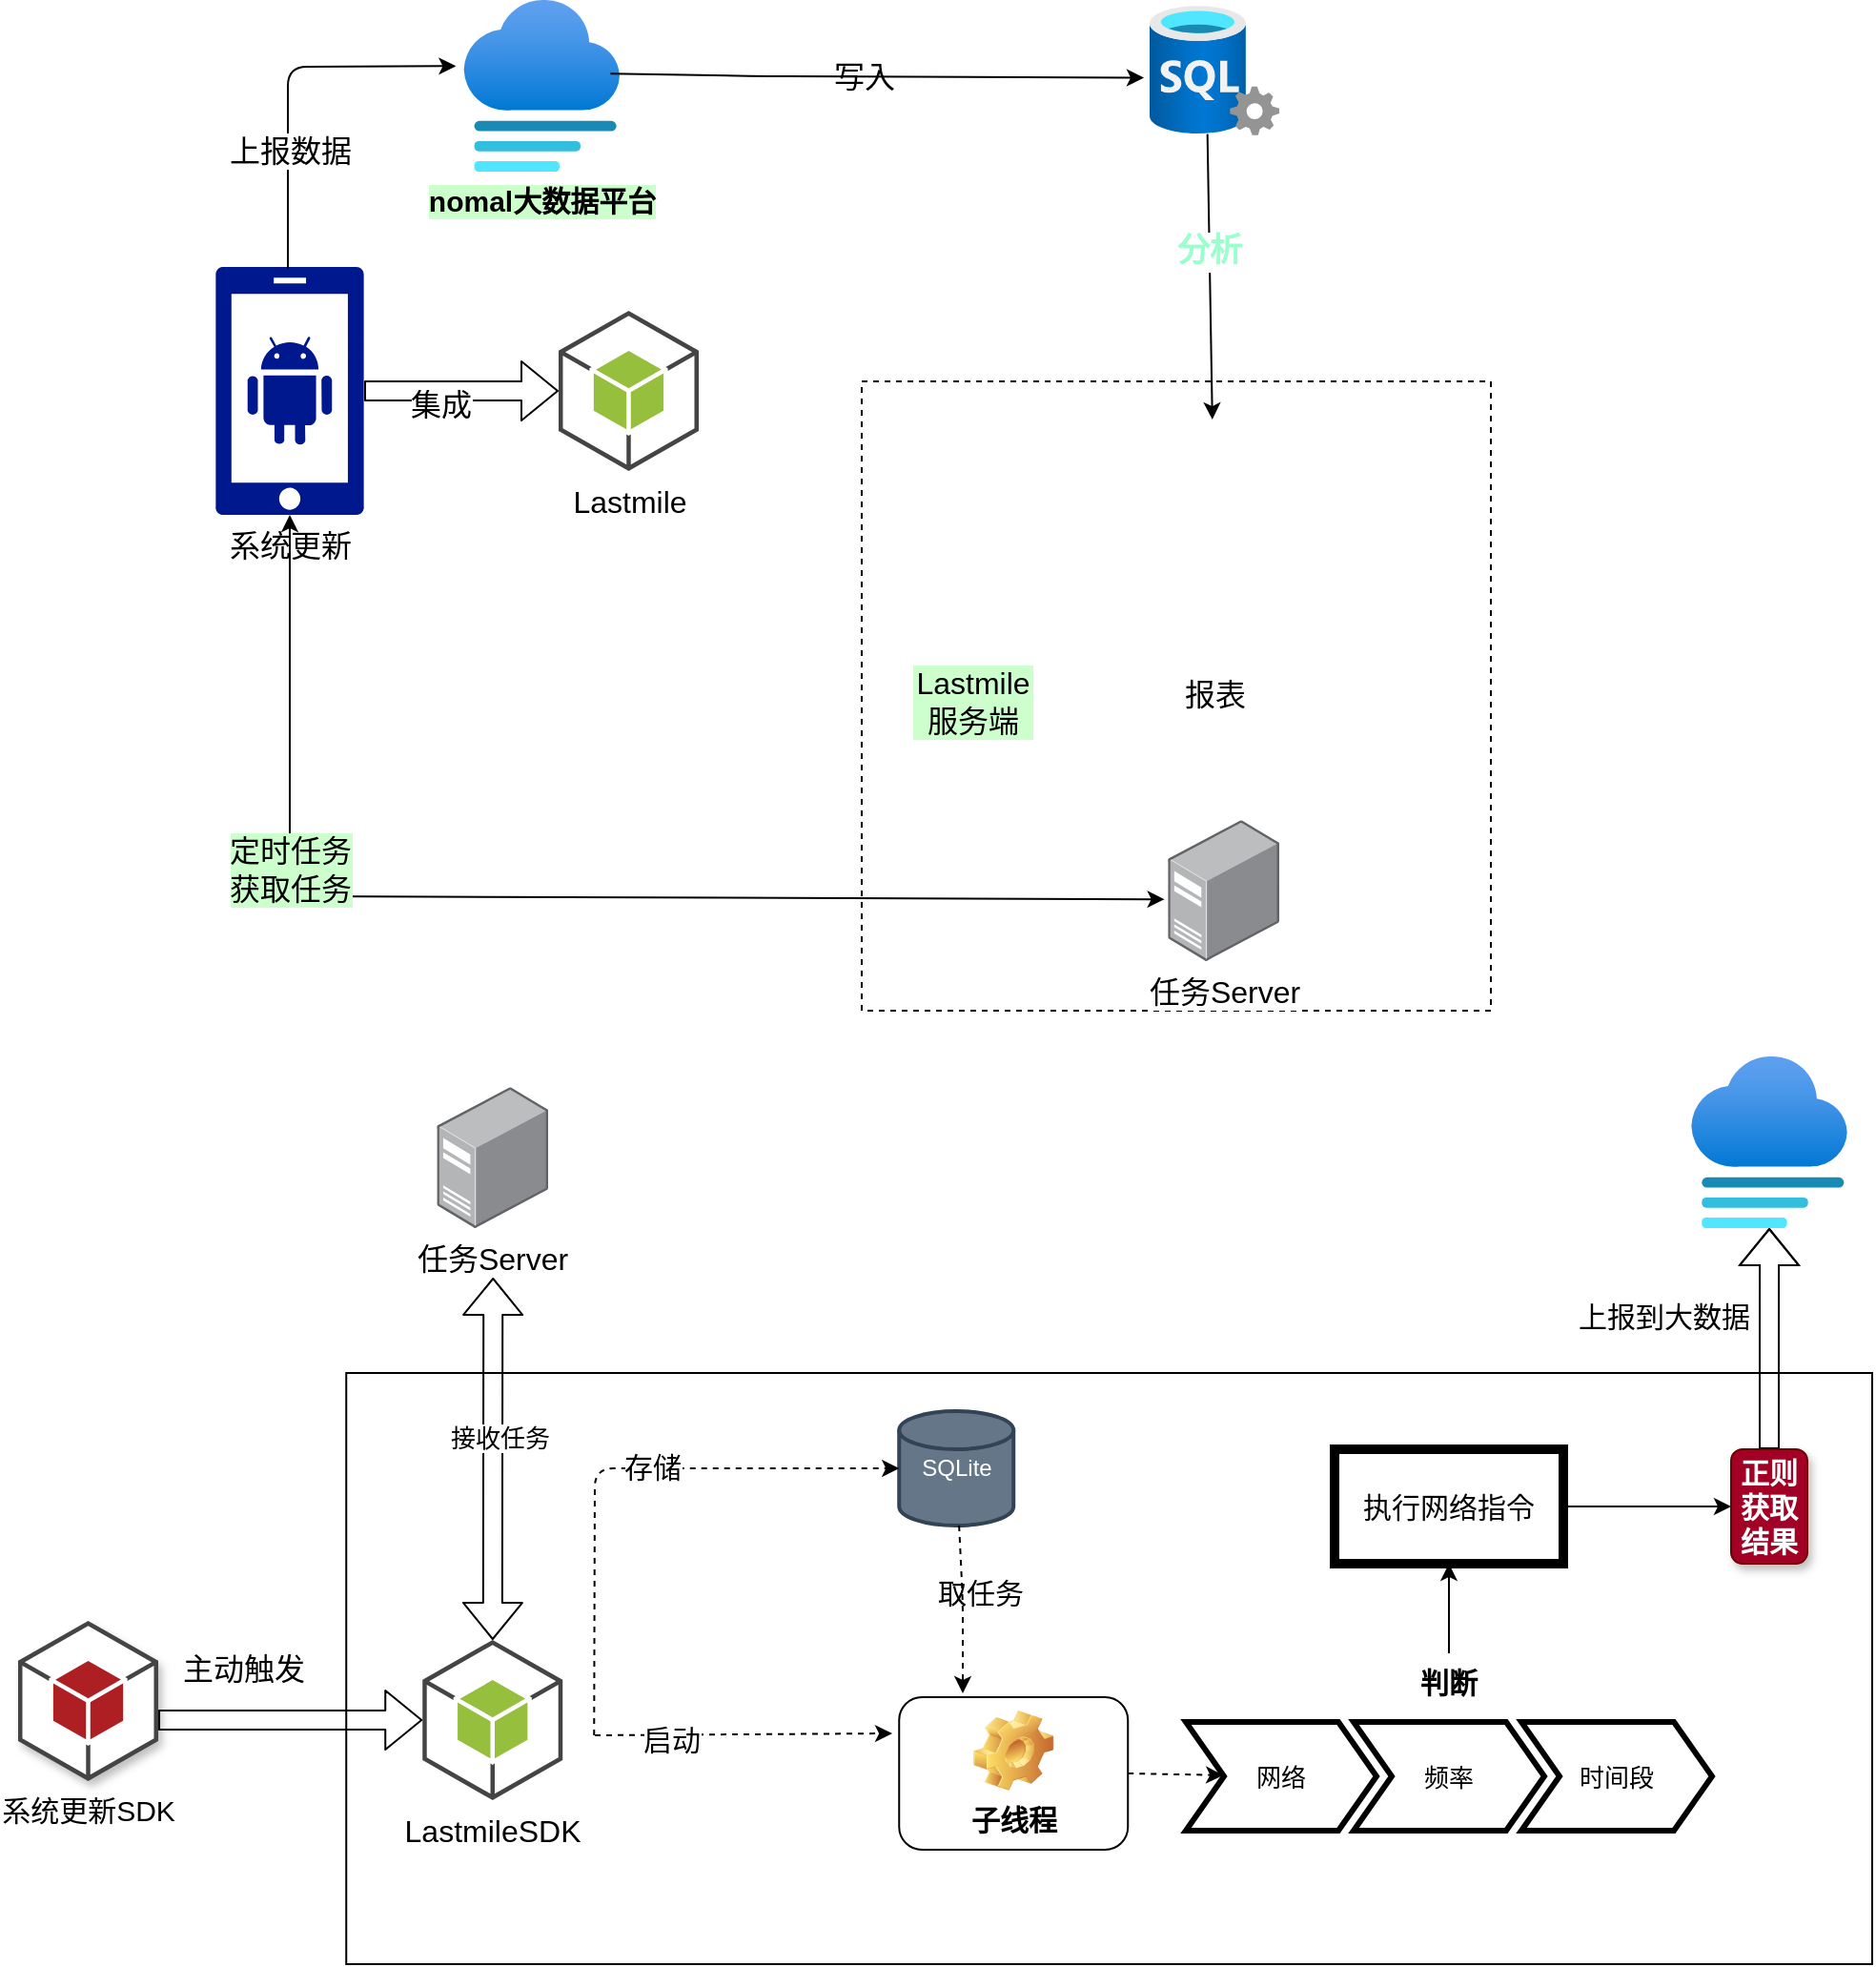 <mxfile version="14.6.3" type="github">
  <diagram id="C5RBs43oDa-KdzZeNtuy" name="Page-1">
    <mxGraphModel dx="1422" dy="802" grid="1" gridSize="10" guides="1" tooltips="1" connect="1" arrows="1" fold="1" page="1" pageScale="1" pageWidth="827" pageHeight="1169" math="0" shadow="0">
      <root>
        <mxCell id="WIyWlLk6GJQsqaUBKTNV-0" />
        <mxCell id="WIyWlLk6GJQsqaUBKTNV-1" parent="WIyWlLk6GJQsqaUBKTNV-0" />
        <mxCell id="yuwPH2M8G0DCQ8YKpy5Z-1" value="" style="rounded=0;whiteSpace=wrap;html=1;" vertex="1" parent="WIyWlLk6GJQsqaUBKTNV-1">
          <mxGeometry x="218.62" y="850" width="800.38" height="310" as="geometry" />
        </mxCell>
        <mxCell id="rWMwRWVKeR0WOQhEBVSM-88" value="" style="whiteSpace=wrap;html=1;aspect=fixed;dashed=1;labelBackgroundColor=#CCFFCC;fontSize=16;fontColor=#99FFCC;" parent="WIyWlLk6GJQsqaUBKTNV-1" vertex="1">
          <mxGeometry x="489" y="330" width="330" height="330" as="geometry" />
        </mxCell>
        <mxCell id="rWMwRWVKeR0WOQhEBVSM-0" value="系统更新" style="aspect=fixed;pointerEvents=1;shadow=0;dashed=0;html=1;strokeColor=none;labelPosition=center;verticalLabelPosition=bottom;verticalAlign=top;align=center;fillColor=#00188D;shape=mxgraph.mscae.enterprise.android_phone;fontSize=16;" parent="WIyWlLk6GJQsqaUBKTNV-1" vertex="1">
          <mxGeometry x="150" y="270" width="78" height="130" as="geometry" />
        </mxCell>
        <mxCell id="rWMwRWVKeR0WOQhEBVSM-1" value="Lastmile" style="outlineConnect=0;dashed=0;verticalLabelPosition=bottom;verticalAlign=top;align=center;html=1;shape=mxgraph.aws3.android;fillColor=#96BF3D;gradientColor=none;fontSize=16;" parent="WIyWlLk6GJQsqaUBKTNV-1" vertex="1">
          <mxGeometry x="330" y="293" width="73.5" height="84" as="geometry" />
        </mxCell>
        <mxCell id="rWMwRWVKeR0WOQhEBVSM-3" value="" style="shape=flexArrow;endArrow=classic;html=1;exitX=1;exitY=0.5;exitDx=0;exitDy=0;exitPerimeter=0;fontSize=16;" parent="WIyWlLk6GJQsqaUBKTNV-1" source="rWMwRWVKeR0WOQhEBVSM-0" target="rWMwRWVKeR0WOQhEBVSM-1" edge="1">
          <mxGeometry width="50" height="50" relative="1" as="geometry">
            <mxPoint x="250" y="360" as="sourcePoint" />
            <mxPoint x="310" y="340" as="targetPoint" />
          </mxGeometry>
        </mxCell>
        <mxCell id="rWMwRWVKeR0WOQhEBVSM-4" value="集成" style="edgeLabel;html=1;align=center;verticalAlign=middle;resizable=0;points=[];fontSize=16;" parent="rWMwRWVKeR0WOQhEBVSM-3" vertex="1" connectable="0">
          <mxGeometry x="-0.216" y="-7" relative="1" as="geometry">
            <mxPoint as="offset" />
          </mxGeometry>
        </mxCell>
        <mxCell id="rWMwRWVKeR0WOQhEBVSM-9" value="任务Server" style="points=[];aspect=fixed;html=1;align=center;shadow=0;dashed=0;image;image=img/lib/allied_telesis/computer_and_terminals/Server_Desktop.svg;fontSize=16;" parent="WIyWlLk6GJQsqaUBKTNV-1" vertex="1">
          <mxGeometry x="649.62" y="560" width="58.38" height="74" as="geometry" />
        </mxCell>
        <mxCell id="rWMwRWVKeR0WOQhEBVSM-10" value="" style="endArrow=classic;startArrow=classic;html=1;fontSize=16;entryX=0.5;entryY=1;entryDx=0;entryDy=0;entryPerimeter=0;exitX=-0.031;exitY=0.562;exitDx=0;exitDy=0;exitPerimeter=0;" parent="WIyWlLk6GJQsqaUBKTNV-1" source="rWMwRWVKeR0WOQhEBVSM-9" target="rWMwRWVKeR0WOQhEBVSM-0" edge="1">
          <mxGeometry width="50" height="50" relative="1" as="geometry">
            <mxPoint x="189" y="500" as="sourcePoint" />
            <mxPoint x="230" y="400" as="targetPoint" />
            <Array as="points">
              <mxPoint x="189" y="600" />
            </Array>
          </mxGeometry>
        </mxCell>
        <mxCell id="rWMwRWVKeR0WOQhEBVSM-11" value="定时任务&lt;br&gt;获取任务" style="edgeLabel;html=1;align=center;verticalAlign=middle;resizable=0;points=[];fontSize=16;labelBackgroundColor=#CCFFCC;" parent="rWMwRWVKeR0WOQhEBVSM-10" vertex="1" connectable="0">
          <mxGeometry x="0.509" y="3" relative="1" as="geometry">
            <mxPoint x="3" y="24" as="offset" />
          </mxGeometry>
        </mxCell>
        <mxCell id="rWMwRWVKeR0WOQhEBVSM-61" value="&lt;font color=&quot;#000000&quot; style=&quot;font-size: 15px&quot;&gt;&lt;b&gt;nomal大数据平台&lt;/b&gt;&lt;/font&gt;" style="aspect=fixed;html=1;points=[];align=center;image;fontSize=12;image=img/lib/azure2/general/Website_Staging.svg;labelBackgroundColor=#CCFFCC;fontColor=#99FFCC;" parent="WIyWlLk6GJQsqaUBKTNV-1" vertex="1">
          <mxGeometry x="280" y="130" width="82.28" height="90" as="geometry" />
        </mxCell>
        <mxCell id="rWMwRWVKeR0WOQhEBVSM-67" value="" style="endArrow=classic;html=1;fontSize=16;fontColor=#99FFCC;entryX=-0.034;entryY=0.374;entryDx=0;entryDy=0;entryPerimeter=0;exitX=0.5;exitY=0;exitDx=0;exitDy=0;exitPerimeter=0;" parent="WIyWlLk6GJQsqaUBKTNV-1" edge="1">
          <mxGeometry width="50" height="50" relative="1" as="geometry">
            <mxPoint x="188" y="271" as="sourcePoint" />
            <mxPoint x="276.202" y="164.66" as="targetPoint" />
            <Array as="points">
              <mxPoint x="188" y="165" />
            </Array>
          </mxGeometry>
        </mxCell>
        <mxCell id="rWMwRWVKeR0WOQhEBVSM-78" value="&lt;font color=&quot;#000000&quot;&gt;上报数据&lt;/font&gt;" style="edgeLabel;html=1;align=center;verticalAlign=middle;resizable=0;points=[];fontSize=16;fontColor=#99FFCC;" parent="rWMwRWVKeR0WOQhEBVSM-67" vertex="1" connectable="0">
          <mxGeometry x="-0.355" y="-1" relative="1" as="geometry">
            <mxPoint as="offset" />
          </mxGeometry>
        </mxCell>
        <mxCell id="rWMwRWVKeR0WOQhEBVSM-69" value="&lt;font color=&quot;#000000&quot;&gt;报表&lt;/font&gt;" style="shape=image;html=1;verticalAlign=top;verticalLabelPosition=bottom;labelBackgroundColor=#ffffff;imageAspect=0;aspect=fixed;image=https://cdn0.iconfinder.com/data/icons/web-development-79/32/development_computer_website_check_result-128.png;fontSize=16;fontColor=#99FFCC;" parent="WIyWlLk6GJQsqaUBKTNV-1" vertex="1">
          <mxGeometry x="610" y="350" width="128" height="128" as="geometry" />
        </mxCell>
        <mxCell id="rWMwRWVKeR0WOQhEBVSM-71" value="" style="aspect=fixed;html=1;points=[];align=center;image;fontSize=12;image=img/lib/azure2/databases/SQL_Server.svg;labelBackgroundColor=#CCFFCC;fontColor=#99FFCC;" parent="WIyWlLk6GJQsqaUBKTNV-1" vertex="1">
          <mxGeometry x="640" y="133" width="68" height="68" as="geometry" />
        </mxCell>
        <mxCell id="rWMwRWVKeR0WOQhEBVSM-72" value="" style="endArrow=classic;html=1;fontSize=16;fontColor=#99FFCC;exitX=0.938;exitY=0.429;exitDx=0;exitDy=0;exitPerimeter=0;entryX=-0.044;entryY=0.556;entryDx=0;entryDy=0;entryPerimeter=0;" parent="WIyWlLk6GJQsqaUBKTNV-1" source="rWMwRWVKeR0WOQhEBVSM-61" target="rWMwRWVKeR0WOQhEBVSM-71" edge="1">
          <mxGeometry width="50" height="50" relative="1" as="geometry">
            <mxPoint x="380" y="310" as="sourcePoint" />
            <mxPoint x="430" y="260" as="targetPoint" />
            <Array as="points">
              <mxPoint x="440" y="170" />
            </Array>
          </mxGeometry>
        </mxCell>
        <mxCell id="rWMwRWVKeR0WOQhEBVSM-73" value="&lt;font color=&quot;#000000&quot;&gt;写入&lt;/font&gt;" style="text;html=1;align=center;verticalAlign=middle;resizable=0;points=[];autosize=1;strokeColor=none;fontSize=16;fontColor=#99FFCC;" parent="WIyWlLk6GJQsqaUBKTNV-1" vertex="1">
          <mxGeometry x="465" y="160" width="50" height="20" as="geometry" />
        </mxCell>
        <mxCell id="rWMwRWVKeR0WOQhEBVSM-82" value="" style="endArrow=classic;html=1;fontSize=16;fontColor=#99FFCC;exitX=0.446;exitY=0.99;exitDx=0;exitDy=0;exitPerimeter=0;fontStyle=1" parent="WIyWlLk6GJQsqaUBKTNV-1" source="rWMwRWVKeR0WOQhEBVSM-71" target="rWMwRWVKeR0WOQhEBVSM-69" edge="1">
          <mxGeometry width="50" height="50" relative="1" as="geometry">
            <mxPoint x="670" y="230" as="sourcePoint" />
            <mxPoint x="720" y="180" as="targetPoint" />
          </mxGeometry>
        </mxCell>
        <mxCell id="rWMwRWVKeR0WOQhEBVSM-83" value="&lt;b&gt;&lt;font style=&quot;font-size: 17px&quot;&gt;分析&lt;/font&gt;&lt;/b&gt;" style="edgeLabel;html=1;align=center;verticalAlign=middle;resizable=0;points=[];fontSize=16;fontColor=#99FFCC;" parent="rWMwRWVKeR0WOQhEBVSM-82" vertex="1" connectable="0">
          <mxGeometry x="-0.18" y="-1" relative="1" as="geometry">
            <mxPoint as="offset" />
          </mxGeometry>
        </mxCell>
        <mxCell id="rWMwRWVKeR0WOQhEBVSM-89" value="&lt;font color=&quot;#000000&quot;&gt;Lastmile服务端&lt;/font&gt;" style="text;html=1;strokeColor=none;fillColor=none;align=center;verticalAlign=middle;whiteSpace=wrap;rounded=0;dashed=1;labelBackgroundColor=#CCFFCC;fontSize=16;fontColor=#99FFCC;" parent="WIyWlLk6GJQsqaUBKTNV-1" vertex="1">
          <mxGeometry x="515" y="485" width="65" height="25" as="geometry" />
        </mxCell>
        <mxCell id="yuwPH2M8G0DCQ8YKpy5Z-0" value="&lt;span style=&quot;font-size: 16px&quot;&gt;LastmileSDK&lt;/span&gt;" style="outlineConnect=0;dashed=0;verticalLabelPosition=bottom;verticalAlign=top;align=center;html=1;shape=mxgraph.aws3.android;fillColor=#96BF3D;gradientColor=none;" vertex="1" parent="WIyWlLk6GJQsqaUBKTNV-1">
          <mxGeometry x="258.62" y="990" width="73.5" height="84" as="geometry" />
        </mxCell>
        <mxCell id="yuwPH2M8G0DCQ8YKpy5Z-2" value="" style="shape=flexArrow;endArrow=classic;startArrow=classic;html=1;" edge="1" parent="WIyWlLk6GJQsqaUBKTNV-1" source="yuwPH2M8G0DCQ8YKpy5Z-0">
          <mxGeometry width="100" height="100" relative="1" as="geometry">
            <mxPoint x="248.62" y="890" as="sourcePoint" />
            <mxPoint x="295.62" y="800" as="targetPoint" />
          </mxGeometry>
        </mxCell>
        <mxCell id="yuwPH2M8G0DCQ8YKpy5Z-4" value="接收任务" style="edgeLabel;html=1;align=center;verticalAlign=middle;resizable=0;points=[];fontSize=13;" vertex="1" connectable="0" parent="yuwPH2M8G0DCQ8YKpy5Z-2">
          <mxGeometry x="0.116" y="-3" relative="1" as="geometry">
            <mxPoint as="offset" />
          </mxGeometry>
        </mxCell>
        <mxCell id="yuwPH2M8G0DCQ8YKpy5Z-3" value="SQLite" style="strokeWidth=2;html=1;shape=mxgraph.flowchart.database;whiteSpace=wrap;fillColor=#647687;strokeColor=#314354;fontColor=#ffffff;" vertex="1" parent="WIyWlLk6GJQsqaUBKTNV-1">
          <mxGeometry x="508.62" y="870" width="60" height="60" as="geometry" />
        </mxCell>
        <mxCell id="yuwPH2M8G0DCQ8YKpy5Z-7" value="" style="endArrow=classic;html=1;dashed=1;" edge="1" parent="WIyWlLk6GJQsqaUBKTNV-1">
          <mxGeometry width="50" height="50" relative="1" as="geometry">
            <mxPoint x="348.62" y="1040" as="sourcePoint" />
            <mxPoint x="508.62" y="900" as="targetPoint" />
            <Array as="points">
              <mxPoint x="349" y="900" />
            </Array>
          </mxGeometry>
        </mxCell>
        <mxCell id="yuwPH2M8G0DCQ8YKpy5Z-20" value="存储" style="edgeLabel;html=1;align=center;verticalAlign=middle;resizable=0;points=[];fontSize=15;" vertex="1" connectable="0" parent="yuwPH2M8G0DCQ8YKpy5Z-7">
          <mxGeometry x="0.135" y="1" relative="1" as="geometry">
            <mxPoint as="offset" />
          </mxGeometry>
        </mxCell>
        <mxCell id="yuwPH2M8G0DCQ8YKpy5Z-8" value="" style="shape=flexArrow;endArrow=classic;html=1;" edge="1" parent="WIyWlLk6GJQsqaUBKTNV-1" target="yuwPH2M8G0DCQ8YKpy5Z-0">
          <mxGeometry width="50" height="50" relative="1" as="geometry">
            <mxPoint x="120" y="1032" as="sourcePoint" />
            <mxPoint x="109" y="1030" as="targetPoint" />
          </mxGeometry>
        </mxCell>
        <mxCell id="yuwPH2M8G0DCQ8YKpy5Z-10" value="任务Server" style="points=[];aspect=fixed;html=1;align=center;shadow=0;dashed=0;image;image=img/lib/allied_telesis/computer_and_terminals/Server_Desktop.svg;fontSize=16;" vertex="1" parent="WIyWlLk6GJQsqaUBKTNV-1">
          <mxGeometry x="266.18" y="700" width="58.38" height="74" as="geometry" />
        </mxCell>
        <mxCell id="yuwPH2M8G0DCQ8YKpy5Z-14" value="" style="endArrow=classic;html=1;dashed=1;fontSize=13;entryX=0;entryY=0.5;entryDx=0;entryDy=0;" edge="1" parent="WIyWlLk6GJQsqaUBKTNV-1">
          <mxGeometry width="50" height="50" relative="1" as="geometry">
            <mxPoint x="349.0" y="1040" as="sourcePoint" />
            <mxPoint x="505" y="1039" as="targetPoint" />
          </mxGeometry>
        </mxCell>
        <mxCell id="yuwPH2M8G0DCQ8YKpy5Z-19" value="启动" style="edgeLabel;html=1;align=center;verticalAlign=middle;resizable=0;points=[];fontSize=15;" vertex="1" connectable="0" parent="yuwPH2M8G0DCQ8YKpy5Z-14">
          <mxGeometry x="-0.487" y="-2" relative="1" as="geometry">
            <mxPoint as="offset" />
          </mxGeometry>
        </mxCell>
        <mxCell id="yuwPH2M8G0DCQ8YKpy5Z-17" value="" style="endArrow=classic;html=1;dashed=1;fontSize=13;" edge="1" parent="WIyWlLk6GJQsqaUBKTNV-1" source="yuwPH2M8G0DCQ8YKpy5Z-3">
          <mxGeometry width="50" height="50" relative="1" as="geometry">
            <mxPoint x="549" y="960" as="sourcePoint" />
            <mxPoint x="542" y="1018" as="targetPoint" />
            <Array as="points">
              <mxPoint x="542" y="970" />
            </Array>
          </mxGeometry>
        </mxCell>
        <mxCell id="yuwPH2M8G0DCQ8YKpy5Z-21" value="取任务" style="text;html=1;strokeColor=none;fillColor=none;align=center;verticalAlign=middle;whiteSpace=wrap;rounded=0;fontSize=15;" vertex="1" parent="WIyWlLk6GJQsqaUBKTNV-1">
          <mxGeometry x="524" y="960" width="55" height="10" as="geometry" />
        </mxCell>
        <mxCell id="yuwPH2M8G0DCQ8YKpy5Z-25" value="子线程" style="label;whiteSpace=wrap;html=1;align=center;verticalAlign=bottom;spacingLeft=0;spacingBottom=4;imageAlign=center;imageVerticalAlign=top;image=img/clipart/Gear_128x128.png;fontSize=15;" vertex="1" parent="WIyWlLk6GJQsqaUBKTNV-1">
          <mxGeometry x="508.62" y="1020" width="120" height="80" as="geometry" />
        </mxCell>
        <mxCell id="yuwPH2M8G0DCQ8YKpy5Z-26" value="判断" style="swimlane;childLayout=stackLayout;horizontal=1;fillColor=none;horizontalStack=1;resizeParent=1;resizeParentMax=0;resizeLast=0;collapsible=0;strokeColor=none;stackBorder=10;stackSpacing=-12;resizable=1;align=center;points=[];fontColor=#000000;fontSize=15;" vertex="1" parent="WIyWlLk6GJQsqaUBKTNV-1">
          <mxGeometry x="649" y="1000" width="296" height="100" as="geometry" />
        </mxCell>
        <mxCell id="yuwPH2M8G0DCQ8YKpy5Z-27" value="网络" style="shape=step;perimeter=stepPerimeter;fixedSize=1;points=[];strokeWidth=3;fontSize=13;" vertex="1" parent="yuwPH2M8G0DCQ8YKpy5Z-26">
          <mxGeometry x="10" y="33" width="100" height="57" as="geometry" />
        </mxCell>
        <mxCell id="yuwPH2M8G0DCQ8YKpy5Z-28" value="频率" style="shape=step;perimeter=stepPerimeter;fixedSize=1;points=[];strokeWidth=3;fontSize=13;" vertex="1" parent="yuwPH2M8G0DCQ8YKpy5Z-26">
          <mxGeometry x="98" y="33" width="100" height="57" as="geometry" />
        </mxCell>
        <mxCell id="yuwPH2M8G0DCQ8YKpy5Z-29" value="时间段" style="shape=step;perimeter=stepPerimeter;fixedSize=1;points=[];strokeWidth=3;fontSize=13;" vertex="1" parent="yuwPH2M8G0DCQ8YKpy5Z-26">
          <mxGeometry x="186" y="33" width="100" height="57" as="geometry" />
        </mxCell>
        <mxCell id="yuwPH2M8G0DCQ8YKpy5Z-30" value="" style="endArrow=classic;html=1;dashed=1;fontSize=15;exitX=1;exitY=0.5;exitDx=0;exitDy=0;" edge="1" parent="WIyWlLk6GJQsqaUBKTNV-1" source="yuwPH2M8G0DCQ8YKpy5Z-25" target="yuwPH2M8G0DCQ8YKpy5Z-27">
          <mxGeometry width="50" height="50" relative="1" as="geometry">
            <mxPoint x="619" y="1090" as="sourcePoint" />
            <mxPoint x="669" y="1040" as="targetPoint" />
          </mxGeometry>
        </mxCell>
        <mxCell id="yuwPH2M8G0DCQ8YKpy5Z-32" value="&lt;span style=&quot;background-color: rgb(255 , 255 , 255)&quot;&gt;上报到大数据&lt;/span&gt;" style="text;html=1;strokeColor=none;fillColor=none;align=center;verticalAlign=middle;whiteSpace=wrap;rounded=0;fontSize=15;strokeWidth=5;" vertex="1" parent="WIyWlLk6GJQsqaUBKTNV-1">
          <mxGeometry x="850" y="810" width="120" height="20" as="geometry" />
        </mxCell>
        <mxCell id="yuwPH2M8G0DCQ8YKpy5Z-45" style="edgeStyle=orthogonalEdgeStyle;rounded=0;orthogonalLoop=1;jettySize=auto;html=1;fontSize=15;" edge="1" parent="WIyWlLk6GJQsqaUBKTNV-1" source="yuwPH2M8G0DCQ8YKpy5Z-35" target="yuwPH2M8G0DCQ8YKpy5Z-39">
          <mxGeometry relative="1" as="geometry" />
        </mxCell>
        <mxCell id="yuwPH2M8G0DCQ8YKpy5Z-35" value="执行网络指令" style="rounded=0;whiteSpace=wrap;html=1;fontSize=15;strokeWidth=5;" vertex="1" parent="WIyWlLk6GJQsqaUBKTNV-1">
          <mxGeometry x="737" y="890" width="120" height="60" as="geometry" />
        </mxCell>
        <mxCell id="yuwPH2M8G0DCQ8YKpy5Z-36" value="" style="endArrow=classic;html=1;fontSize=15;entryX=0.5;entryY=1;entryDx=0;entryDy=0;" edge="1" parent="WIyWlLk6GJQsqaUBKTNV-1" target="yuwPH2M8G0DCQ8YKpy5Z-35">
          <mxGeometry width="50" height="50" relative="1" as="geometry">
            <mxPoint x="797" y="997" as="sourcePoint" />
            <mxPoint x="829" y="990" as="targetPoint" />
          </mxGeometry>
        </mxCell>
        <mxCell id="yuwPH2M8G0DCQ8YKpy5Z-52" style="edgeStyle=orthogonalEdgeStyle;rounded=0;orthogonalLoop=1;jettySize=auto;html=1;exitX=0.5;exitY=0;exitDx=0;exitDy=0;fontSize=15;shape=flexArrow;" edge="1" parent="WIyWlLk6GJQsqaUBKTNV-1" source="yuwPH2M8G0DCQ8YKpy5Z-39" target="yuwPH2M8G0DCQ8YKpy5Z-49">
          <mxGeometry relative="1" as="geometry" />
        </mxCell>
        <mxCell id="yuwPH2M8G0DCQ8YKpy5Z-39" value="正则获取结果" style="text;html=1;fillColor=#a20025;align=center;verticalAlign=middle;whiteSpace=wrap;rounded=1;fontSize=15;strokeColor=#6F0000;shadow=1;fontColor=#ffffff;fontStyle=1" vertex="1" parent="WIyWlLk6GJQsqaUBKTNV-1">
          <mxGeometry x="945" y="890" width="40" height="60" as="geometry" />
        </mxCell>
        <mxCell id="yuwPH2M8G0DCQ8YKpy5Z-48" value="&lt;span style=&quot;background-color: rgb(255 , 255 , 255)&quot;&gt;&lt;font style=&quot;font-size: 16px&quot;&gt;主动触发&lt;/font&gt;&lt;/span&gt;" style="text;html=1;strokeColor=none;fillColor=none;align=center;verticalAlign=middle;whiteSpace=wrap;rounded=0;shadow=1;fontSize=15;" vertex="1" parent="WIyWlLk6GJQsqaUBKTNV-1">
          <mxGeometry x="120" y="995" width="90" height="20" as="geometry" />
        </mxCell>
        <mxCell id="yuwPH2M8G0DCQ8YKpy5Z-49" value="" style="aspect=fixed;html=1;points=[];align=center;image;fontSize=12;image=img/lib/azure2/general/Website_Staging.svg;labelBackgroundColor=#CCFFCC;fontColor=#99FFCC;" vertex="1" parent="WIyWlLk6GJQsqaUBKTNV-1">
          <mxGeometry x="923.86" y="684" width="82.28" height="90" as="geometry" />
        </mxCell>
        <mxCell id="yuwPH2M8G0DCQ8YKpy5Z-51" value="系统更新SDK" style="outlineConnect=0;dashed=0;verticalLabelPosition=bottom;verticalAlign=top;align=center;html=1;shape=mxgraph.aws3.android;fillColor=#AE1F23;gradientColor=none;rounded=1;shadow=1;fontSize=15;strokeColor=#000000;strokeWidth=9;" vertex="1" parent="WIyWlLk6GJQsqaUBKTNV-1">
          <mxGeometry x="46.5" y="980" width="73.5" height="84" as="geometry" />
        </mxCell>
      </root>
    </mxGraphModel>
  </diagram>
</mxfile>
